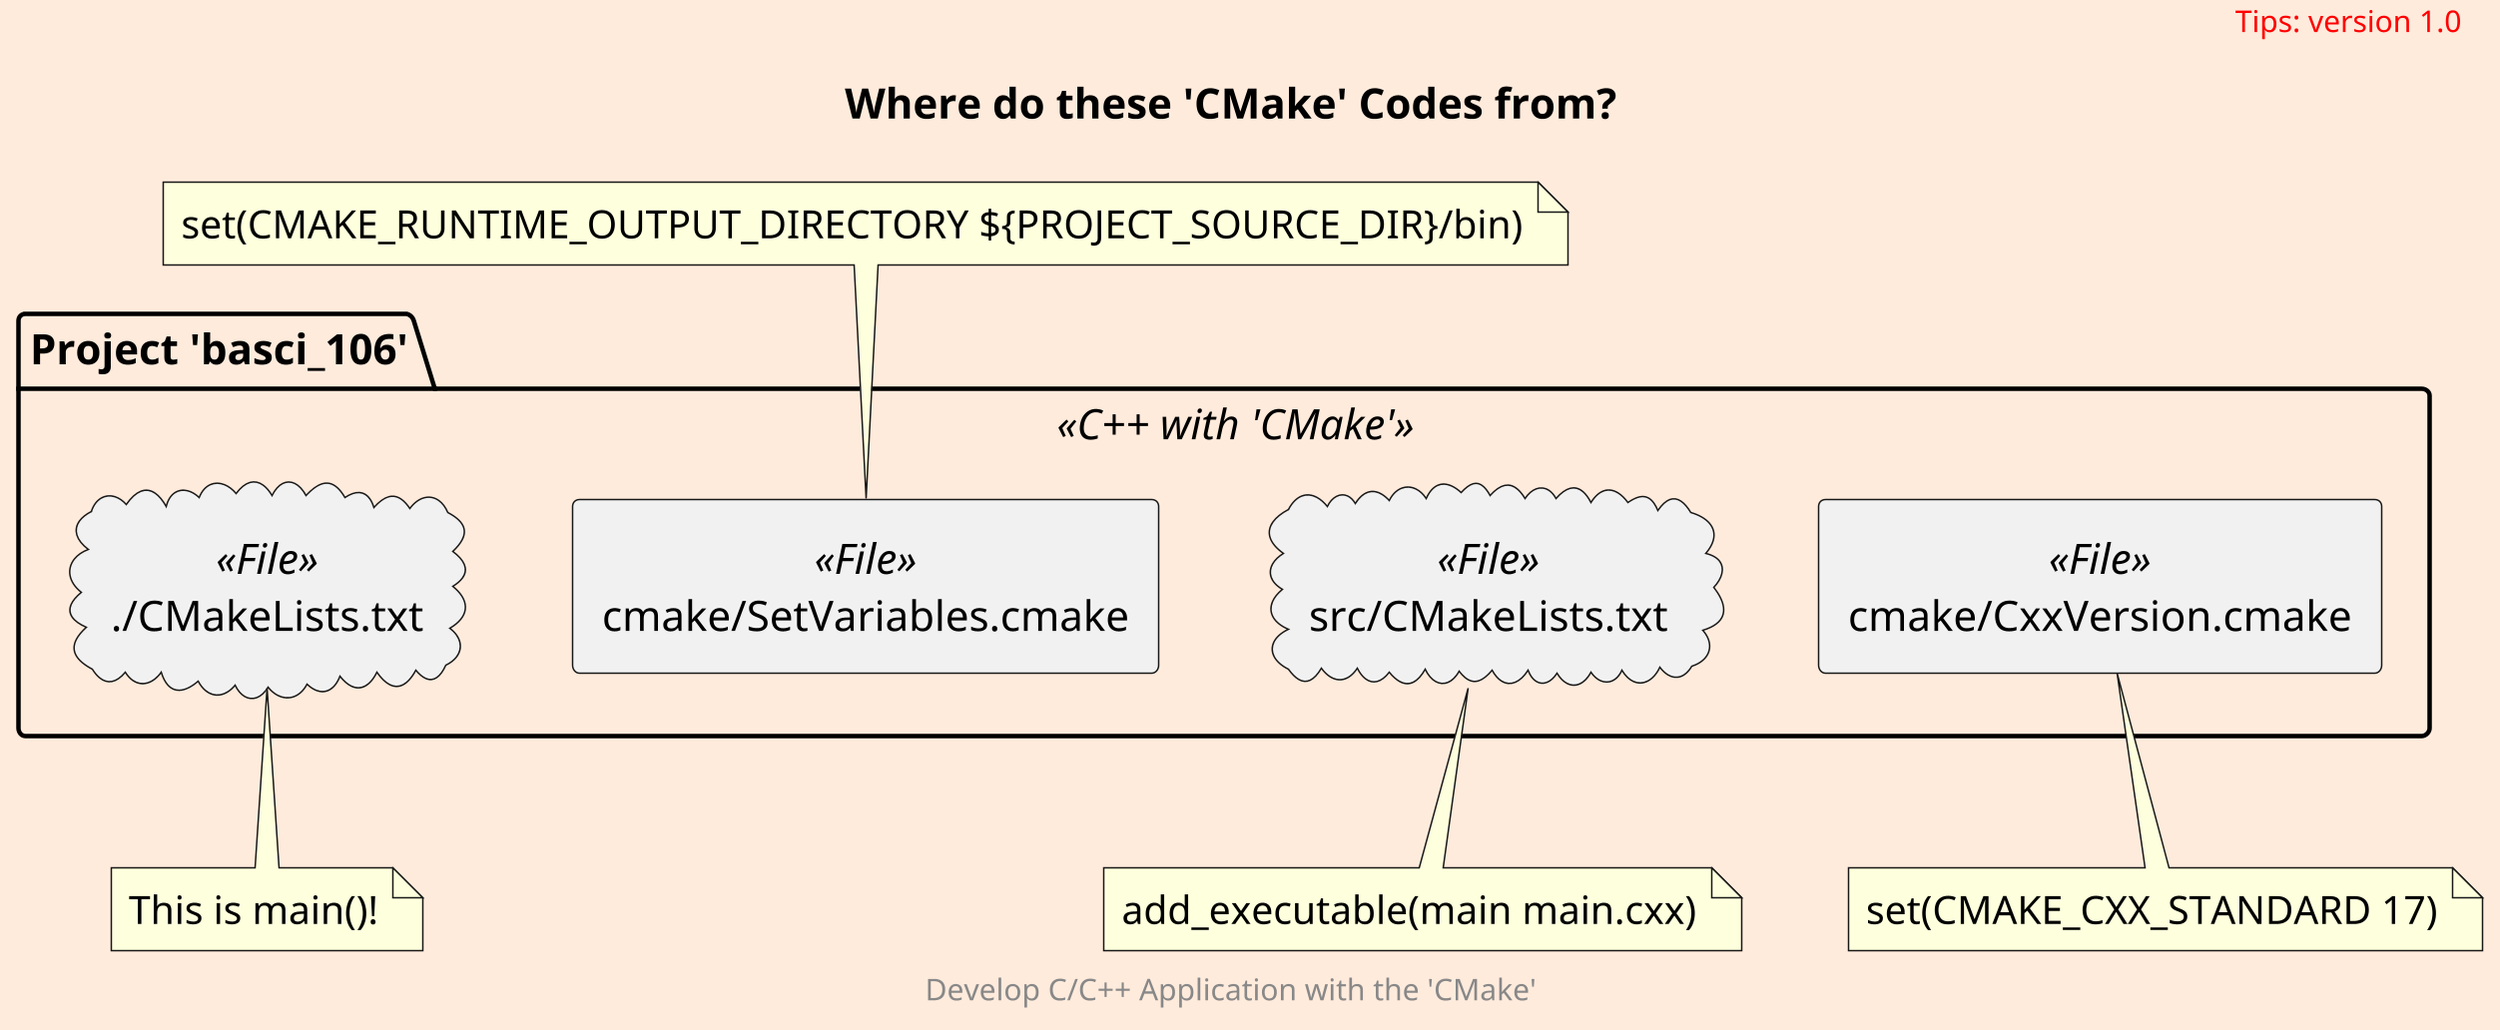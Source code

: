 @startuml
scale 600 width
skinparam backgroundColor #FFEBDC
scale 3

package "Project 'basci_106'" <<C++ with 'CMake'>> {
    cloud "./CMakeLists.txt" <<File>> as root_cmakelists
    cloud "src/CMakeLists.txt" <<File>> as src_cmakelists

    rectangle "cmake/SetVariables.cmake" <<File>> as set_variables
    rectangle "cmake/CxxVersion.cmake" <<File>> as cxx_version
}

'root_cmakelists *--> src_cmakelists
'root_cmakelists ..> cxx_version
'root_cmakelists ..> set_variables


note bottom of root_cmakelists
    This is main()!
endnote

note bottom of src_cmakelists
    add_executable(main main.cxx)
endnote

note top of set_variables
    set(CMAKE_RUNTIME_OUTPUT_DIRECTORY ${PROJECT_SOURCE_DIR}/bin)
endnote

note bottom of cxx_version
    set(CMAKE_CXX_STANDARD 17)
endnote


title
    Where do these 'CMake' Codes from?
end title

header
<font color=red>Tips: version 1.0</font>
endheader

center footer Develop C/C++ Application with the 'CMake'

@enduml







